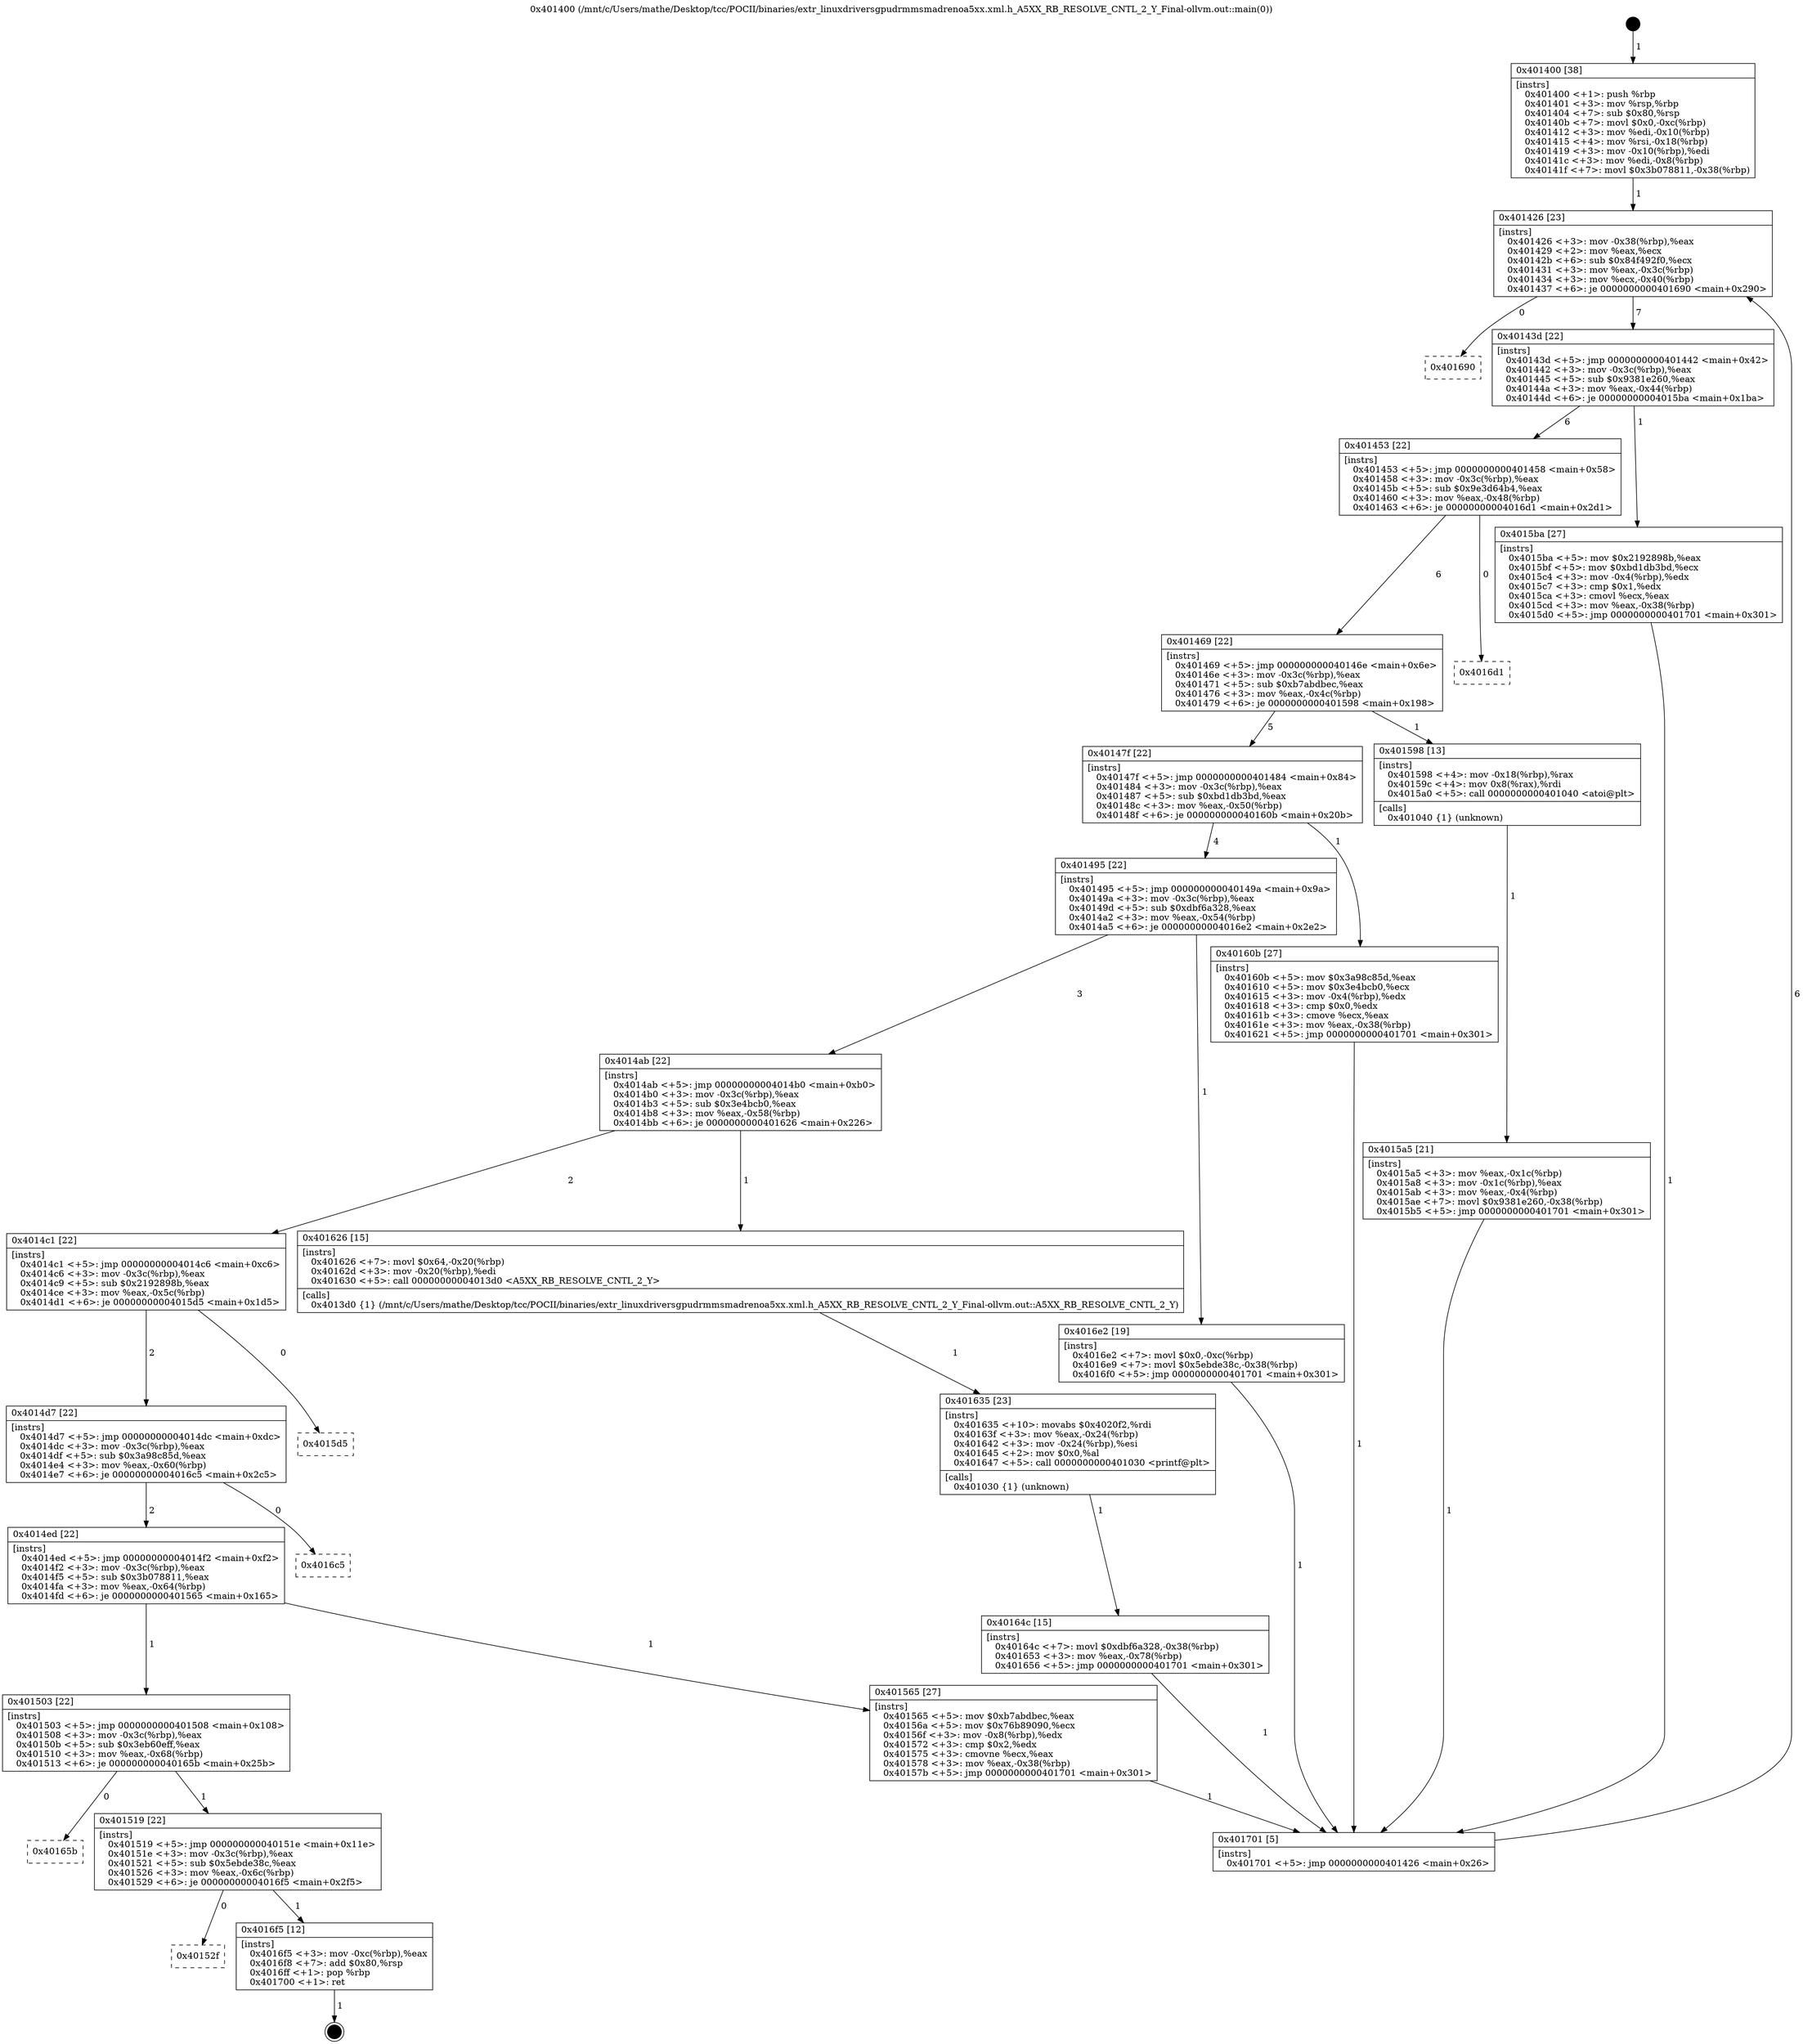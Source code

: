 digraph "0x401400" {
  label = "0x401400 (/mnt/c/Users/mathe/Desktop/tcc/POCII/binaries/extr_linuxdriversgpudrmmsmadrenoa5xx.xml.h_A5XX_RB_RESOLVE_CNTL_2_Y_Final-ollvm.out::main(0))"
  labelloc = "t"
  node[shape=record]

  Entry [label="",width=0.3,height=0.3,shape=circle,fillcolor=black,style=filled]
  "0x401426" [label="{
     0x401426 [23]\l
     | [instrs]\l
     &nbsp;&nbsp;0x401426 \<+3\>: mov -0x38(%rbp),%eax\l
     &nbsp;&nbsp;0x401429 \<+2\>: mov %eax,%ecx\l
     &nbsp;&nbsp;0x40142b \<+6\>: sub $0x84f492f0,%ecx\l
     &nbsp;&nbsp;0x401431 \<+3\>: mov %eax,-0x3c(%rbp)\l
     &nbsp;&nbsp;0x401434 \<+3\>: mov %ecx,-0x40(%rbp)\l
     &nbsp;&nbsp;0x401437 \<+6\>: je 0000000000401690 \<main+0x290\>\l
  }"]
  "0x401690" [label="{
     0x401690\l
  }", style=dashed]
  "0x40143d" [label="{
     0x40143d [22]\l
     | [instrs]\l
     &nbsp;&nbsp;0x40143d \<+5\>: jmp 0000000000401442 \<main+0x42\>\l
     &nbsp;&nbsp;0x401442 \<+3\>: mov -0x3c(%rbp),%eax\l
     &nbsp;&nbsp;0x401445 \<+5\>: sub $0x9381e260,%eax\l
     &nbsp;&nbsp;0x40144a \<+3\>: mov %eax,-0x44(%rbp)\l
     &nbsp;&nbsp;0x40144d \<+6\>: je 00000000004015ba \<main+0x1ba\>\l
  }"]
  Exit [label="",width=0.3,height=0.3,shape=circle,fillcolor=black,style=filled,peripheries=2]
  "0x4015ba" [label="{
     0x4015ba [27]\l
     | [instrs]\l
     &nbsp;&nbsp;0x4015ba \<+5\>: mov $0x2192898b,%eax\l
     &nbsp;&nbsp;0x4015bf \<+5\>: mov $0xbd1db3bd,%ecx\l
     &nbsp;&nbsp;0x4015c4 \<+3\>: mov -0x4(%rbp),%edx\l
     &nbsp;&nbsp;0x4015c7 \<+3\>: cmp $0x1,%edx\l
     &nbsp;&nbsp;0x4015ca \<+3\>: cmovl %ecx,%eax\l
     &nbsp;&nbsp;0x4015cd \<+3\>: mov %eax,-0x38(%rbp)\l
     &nbsp;&nbsp;0x4015d0 \<+5\>: jmp 0000000000401701 \<main+0x301\>\l
  }"]
  "0x401453" [label="{
     0x401453 [22]\l
     | [instrs]\l
     &nbsp;&nbsp;0x401453 \<+5\>: jmp 0000000000401458 \<main+0x58\>\l
     &nbsp;&nbsp;0x401458 \<+3\>: mov -0x3c(%rbp),%eax\l
     &nbsp;&nbsp;0x40145b \<+5\>: sub $0x9e3d64b4,%eax\l
     &nbsp;&nbsp;0x401460 \<+3\>: mov %eax,-0x48(%rbp)\l
     &nbsp;&nbsp;0x401463 \<+6\>: je 00000000004016d1 \<main+0x2d1\>\l
  }"]
  "0x40152f" [label="{
     0x40152f\l
  }", style=dashed]
  "0x4016d1" [label="{
     0x4016d1\l
  }", style=dashed]
  "0x401469" [label="{
     0x401469 [22]\l
     | [instrs]\l
     &nbsp;&nbsp;0x401469 \<+5\>: jmp 000000000040146e \<main+0x6e\>\l
     &nbsp;&nbsp;0x40146e \<+3\>: mov -0x3c(%rbp),%eax\l
     &nbsp;&nbsp;0x401471 \<+5\>: sub $0xb7abdbec,%eax\l
     &nbsp;&nbsp;0x401476 \<+3\>: mov %eax,-0x4c(%rbp)\l
     &nbsp;&nbsp;0x401479 \<+6\>: je 0000000000401598 \<main+0x198\>\l
  }"]
  "0x4016f5" [label="{
     0x4016f5 [12]\l
     | [instrs]\l
     &nbsp;&nbsp;0x4016f5 \<+3\>: mov -0xc(%rbp),%eax\l
     &nbsp;&nbsp;0x4016f8 \<+7\>: add $0x80,%rsp\l
     &nbsp;&nbsp;0x4016ff \<+1\>: pop %rbp\l
     &nbsp;&nbsp;0x401700 \<+1\>: ret\l
  }"]
  "0x401598" [label="{
     0x401598 [13]\l
     | [instrs]\l
     &nbsp;&nbsp;0x401598 \<+4\>: mov -0x18(%rbp),%rax\l
     &nbsp;&nbsp;0x40159c \<+4\>: mov 0x8(%rax),%rdi\l
     &nbsp;&nbsp;0x4015a0 \<+5\>: call 0000000000401040 \<atoi@plt\>\l
     | [calls]\l
     &nbsp;&nbsp;0x401040 \{1\} (unknown)\l
  }"]
  "0x40147f" [label="{
     0x40147f [22]\l
     | [instrs]\l
     &nbsp;&nbsp;0x40147f \<+5\>: jmp 0000000000401484 \<main+0x84\>\l
     &nbsp;&nbsp;0x401484 \<+3\>: mov -0x3c(%rbp),%eax\l
     &nbsp;&nbsp;0x401487 \<+5\>: sub $0xbd1db3bd,%eax\l
     &nbsp;&nbsp;0x40148c \<+3\>: mov %eax,-0x50(%rbp)\l
     &nbsp;&nbsp;0x40148f \<+6\>: je 000000000040160b \<main+0x20b\>\l
  }"]
  "0x401519" [label="{
     0x401519 [22]\l
     | [instrs]\l
     &nbsp;&nbsp;0x401519 \<+5\>: jmp 000000000040151e \<main+0x11e\>\l
     &nbsp;&nbsp;0x40151e \<+3\>: mov -0x3c(%rbp),%eax\l
     &nbsp;&nbsp;0x401521 \<+5\>: sub $0x5ebde38c,%eax\l
     &nbsp;&nbsp;0x401526 \<+3\>: mov %eax,-0x6c(%rbp)\l
     &nbsp;&nbsp;0x401529 \<+6\>: je 00000000004016f5 \<main+0x2f5\>\l
  }"]
  "0x40160b" [label="{
     0x40160b [27]\l
     | [instrs]\l
     &nbsp;&nbsp;0x40160b \<+5\>: mov $0x3a98c85d,%eax\l
     &nbsp;&nbsp;0x401610 \<+5\>: mov $0x3e4bcb0,%ecx\l
     &nbsp;&nbsp;0x401615 \<+3\>: mov -0x4(%rbp),%edx\l
     &nbsp;&nbsp;0x401618 \<+3\>: cmp $0x0,%edx\l
     &nbsp;&nbsp;0x40161b \<+3\>: cmove %ecx,%eax\l
     &nbsp;&nbsp;0x40161e \<+3\>: mov %eax,-0x38(%rbp)\l
     &nbsp;&nbsp;0x401621 \<+5\>: jmp 0000000000401701 \<main+0x301\>\l
  }"]
  "0x401495" [label="{
     0x401495 [22]\l
     | [instrs]\l
     &nbsp;&nbsp;0x401495 \<+5\>: jmp 000000000040149a \<main+0x9a\>\l
     &nbsp;&nbsp;0x40149a \<+3\>: mov -0x3c(%rbp),%eax\l
     &nbsp;&nbsp;0x40149d \<+5\>: sub $0xdbf6a328,%eax\l
     &nbsp;&nbsp;0x4014a2 \<+3\>: mov %eax,-0x54(%rbp)\l
     &nbsp;&nbsp;0x4014a5 \<+6\>: je 00000000004016e2 \<main+0x2e2\>\l
  }"]
  "0x40165b" [label="{
     0x40165b\l
  }", style=dashed]
  "0x4016e2" [label="{
     0x4016e2 [19]\l
     | [instrs]\l
     &nbsp;&nbsp;0x4016e2 \<+7\>: movl $0x0,-0xc(%rbp)\l
     &nbsp;&nbsp;0x4016e9 \<+7\>: movl $0x5ebde38c,-0x38(%rbp)\l
     &nbsp;&nbsp;0x4016f0 \<+5\>: jmp 0000000000401701 \<main+0x301\>\l
  }"]
  "0x4014ab" [label="{
     0x4014ab [22]\l
     | [instrs]\l
     &nbsp;&nbsp;0x4014ab \<+5\>: jmp 00000000004014b0 \<main+0xb0\>\l
     &nbsp;&nbsp;0x4014b0 \<+3\>: mov -0x3c(%rbp),%eax\l
     &nbsp;&nbsp;0x4014b3 \<+5\>: sub $0x3e4bcb0,%eax\l
     &nbsp;&nbsp;0x4014b8 \<+3\>: mov %eax,-0x58(%rbp)\l
     &nbsp;&nbsp;0x4014bb \<+6\>: je 0000000000401626 \<main+0x226\>\l
  }"]
  "0x40164c" [label="{
     0x40164c [15]\l
     | [instrs]\l
     &nbsp;&nbsp;0x40164c \<+7\>: movl $0xdbf6a328,-0x38(%rbp)\l
     &nbsp;&nbsp;0x401653 \<+3\>: mov %eax,-0x78(%rbp)\l
     &nbsp;&nbsp;0x401656 \<+5\>: jmp 0000000000401701 \<main+0x301\>\l
  }"]
  "0x401626" [label="{
     0x401626 [15]\l
     | [instrs]\l
     &nbsp;&nbsp;0x401626 \<+7\>: movl $0x64,-0x20(%rbp)\l
     &nbsp;&nbsp;0x40162d \<+3\>: mov -0x20(%rbp),%edi\l
     &nbsp;&nbsp;0x401630 \<+5\>: call 00000000004013d0 \<A5XX_RB_RESOLVE_CNTL_2_Y\>\l
     | [calls]\l
     &nbsp;&nbsp;0x4013d0 \{1\} (/mnt/c/Users/mathe/Desktop/tcc/POCII/binaries/extr_linuxdriversgpudrmmsmadrenoa5xx.xml.h_A5XX_RB_RESOLVE_CNTL_2_Y_Final-ollvm.out::A5XX_RB_RESOLVE_CNTL_2_Y)\l
  }"]
  "0x4014c1" [label="{
     0x4014c1 [22]\l
     | [instrs]\l
     &nbsp;&nbsp;0x4014c1 \<+5\>: jmp 00000000004014c6 \<main+0xc6\>\l
     &nbsp;&nbsp;0x4014c6 \<+3\>: mov -0x3c(%rbp),%eax\l
     &nbsp;&nbsp;0x4014c9 \<+5\>: sub $0x2192898b,%eax\l
     &nbsp;&nbsp;0x4014ce \<+3\>: mov %eax,-0x5c(%rbp)\l
     &nbsp;&nbsp;0x4014d1 \<+6\>: je 00000000004015d5 \<main+0x1d5\>\l
  }"]
  "0x401635" [label="{
     0x401635 [23]\l
     | [instrs]\l
     &nbsp;&nbsp;0x401635 \<+10\>: movabs $0x4020f2,%rdi\l
     &nbsp;&nbsp;0x40163f \<+3\>: mov %eax,-0x24(%rbp)\l
     &nbsp;&nbsp;0x401642 \<+3\>: mov -0x24(%rbp),%esi\l
     &nbsp;&nbsp;0x401645 \<+2\>: mov $0x0,%al\l
     &nbsp;&nbsp;0x401647 \<+5\>: call 0000000000401030 \<printf@plt\>\l
     | [calls]\l
     &nbsp;&nbsp;0x401030 \{1\} (unknown)\l
  }"]
  "0x4015d5" [label="{
     0x4015d5\l
  }", style=dashed]
  "0x4014d7" [label="{
     0x4014d7 [22]\l
     | [instrs]\l
     &nbsp;&nbsp;0x4014d7 \<+5\>: jmp 00000000004014dc \<main+0xdc\>\l
     &nbsp;&nbsp;0x4014dc \<+3\>: mov -0x3c(%rbp),%eax\l
     &nbsp;&nbsp;0x4014df \<+5\>: sub $0x3a98c85d,%eax\l
     &nbsp;&nbsp;0x4014e4 \<+3\>: mov %eax,-0x60(%rbp)\l
     &nbsp;&nbsp;0x4014e7 \<+6\>: je 00000000004016c5 \<main+0x2c5\>\l
  }"]
  "0x4015a5" [label="{
     0x4015a5 [21]\l
     | [instrs]\l
     &nbsp;&nbsp;0x4015a5 \<+3\>: mov %eax,-0x1c(%rbp)\l
     &nbsp;&nbsp;0x4015a8 \<+3\>: mov -0x1c(%rbp),%eax\l
     &nbsp;&nbsp;0x4015ab \<+3\>: mov %eax,-0x4(%rbp)\l
     &nbsp;&nbsp;0x4015ae \<+7\>: movl $0x9381e260,-0x38(%rbp)\l
     &nbsp;&nbsp;0x4015b5 \<+5\>: jmp 0000000000401701 \<main+0x301\>\l
  }"]
  "0x4016c5" [label="{
     0x4016c5\l
  }", style=dashed]
  "0x4014ed" [label="{
     0x4014ed [22]\l
     | [instrs]\l
     &nbsp;&nbsp;0x4014ed \<+5\>: jmp 00000000004014f2 \<main+0xf2\>\l
     &nbsp;&nbsp;0x4014f2 \<+3\>: mov -0x3c(%rbp),%eax\l
     &nbsp;&nbsp;0x4014f5 \<+5\>: sub $0x3b078811,%eax\l
     &nbsp;&nbsp;0x4014fa \<+3\>: mov %eax,-0x64(%rbp)\l
     &nbsp;&nbsp;0x4014fd \<+6\>: je 0000000000401565 \<main+0x165\>\l
  }"]
  "0x401400" [label="{
     0x401400 [38]\l
     | [instrs]\l
     &nbsp;&nbsp;0x401400 \<+1\>: push %rbp\l
     &nbsp;&nbsp;0x401401 \<+3\>: mov %rsp,%rbp\l
     &nbsp;&nbsp;0x401404 \<+7\>: sub $0x80,%rsp\l
     &nbsp;&nbsp;0x40140b \<+7\>: movl $0x0,-0xc(%rbp)\l
     &nbsp;&nbsp;0x401412 \<+3\>: mov %edi,-0x10(%rbp)\l
     &nbsp;&nbsp;0x401415 \<+4\>: mov %rsi,-0x18(%rbp)\l
     &nbsp;&nbsp;0x401419 \<+3\>: mov -0x10(%rbp),%edi\l
     &nbsp;&nbsp;0x40141c \<+3\>: mov %edi,-0x8(%rbp)\l
     &nbsp;&nbsp;0x40141f \<+7\>: movl $0x3b078811,-0x38(%rbp)\l
  }"]
  "0x401565" [label="{
     0x401565 [27]\l
     | [instrs]\l
     &nbsp;&nbsp;0x401565 \<+5\>: mov $0xb7abdbec,%eax\l
     &nbsp;&nbsp;0x40156a \<+5\>: mov $0x76b89090,%ecx\l
     &nbsp;&nbsp;0x40156f \<+3\>: mov -0x8(%rbp),%edx\l
     &nbsp;&nbsp;0x401572 \<+3\>: cmp $0x2,%edx\l
     &nbsp;&nbsp;0x401575 \<+3\>: cmovne %ecx,%eax\l
     &nbsp;&nbsp;0x401578 \<+3\>: mov %eax,-0x38(%rbp)\l
     &nbsp;&nbsp;0x40157b \<+5\>: jmp 0000000000401701 \<main+0x301\>\l
  }"]
  "0x401503" [label="{
     0x401503 [22]\l
     | [instrs]\l
     &nbsp;&nbsp;0x401503 \<+5\>: jmp 0000000000401508 \<main+0x108\>\l
     &nbsp;&nbsp;0x401508 \<+3\>: mov -0x3c(%rbp),%eax\l
     &nbsp;&nbsp;0x40150b \<+5\>: sub $0x3eb60eff,%eax\l
     &nbsp;&nbsp;0x401510 \<+3\>: mov %eax,-0x68(%rbp)\l
     &nbsp;&nbsp;0x401513 \<+6\>: je 000000000040165b \<main+0x25b\>\l
  }"]
  "0x401701" [label="{
     0x401701 [5]\l
     | [instrs]\l
     &nbsp;&nbsp;0x401701 \<+5\>: jmp 0000000000401426 \<main+0x26\>\l
  }"]
  Entry -> "0x401400" [label=" 1"]
  "0x401426" -> "0x401690" [label=" 0"]
  "0x401426" -> "0x40143d" [label=" 7"]
  "0x4016f5" -> Exit [label=" 1"]
  "0x40143d" -> "0x4015ba" [label=" 1"]
  "0x40143d" -> "0x401453" [label=" 6"]
  "0x401519" -> "0x40152f" [label=" 0"]
  "0x401453" -> "0x4016d1" [label=" 0"]
  "0x401453" -> "0x401469" [label=" 6"]
  "0x401519" -> "0x4016f5" [label=" 1"]
  "0x401469" -> "0x401598" [label=" 1"]
  "0x401469" -> "0x40147f" [label=" 5"]
  "0x401503" -> "0x401519" [label=" 1"]
  "0x40147f" -> "0x40160b" [label=" 1"]
  "0x40147f" -> "0x401495" [label=" 4"]
  "0x401503" -> "0x40165b" [label=" 0"]
  "0x401495" -> "0x4016e2" [label=" 1"]
  "0x401495" -> "0x4014ab" [label=" 3"]
  "0x4016e2" -> "0x401701" [label=" 1"]
  "0x4014ab" -> "0x401626" [label=" 1"]
  "0x4014ab" -> "0x4014c1" [label=" 2"]
  "0x40164c" -> "0x401701" [label=" 1"]
  "0x4014c1" -> "0x4015d5" [label=" 0"]
  "0x4014c1" -> "0x4014d7" [label=" 2"]
  "0x401635" -> "0x40164c" [label=" 1"]
  "0x4014d7" -> "0x4016c5" [label=" 0"]
  "0x4014d7" -> "0x4014ed" [label=" 2"]
  "0x401626" -> "0x401635" [label=" 1"]
  "0x4014ed" -> "0x401565" [label=" 1"]
  "0x4014ed" -> "0x401503" [label=" 1"]
  "0x401565" -> "0x401701" [label=" 1"]
  "0x401400" -> "0x401426" [label=" 1"]
  "0x401701" -> "0x401426" [label=" 6"]
  "0x401598" -> "0x4015a5" [label=" 1"]
  "0x4015a5" -> "0x401701" [label=" 1"]
  "0x4015ba" -> "0x401701" [label=" 1"]
  "0x40160b" -> "0x401701" [label=" 1"]
}
